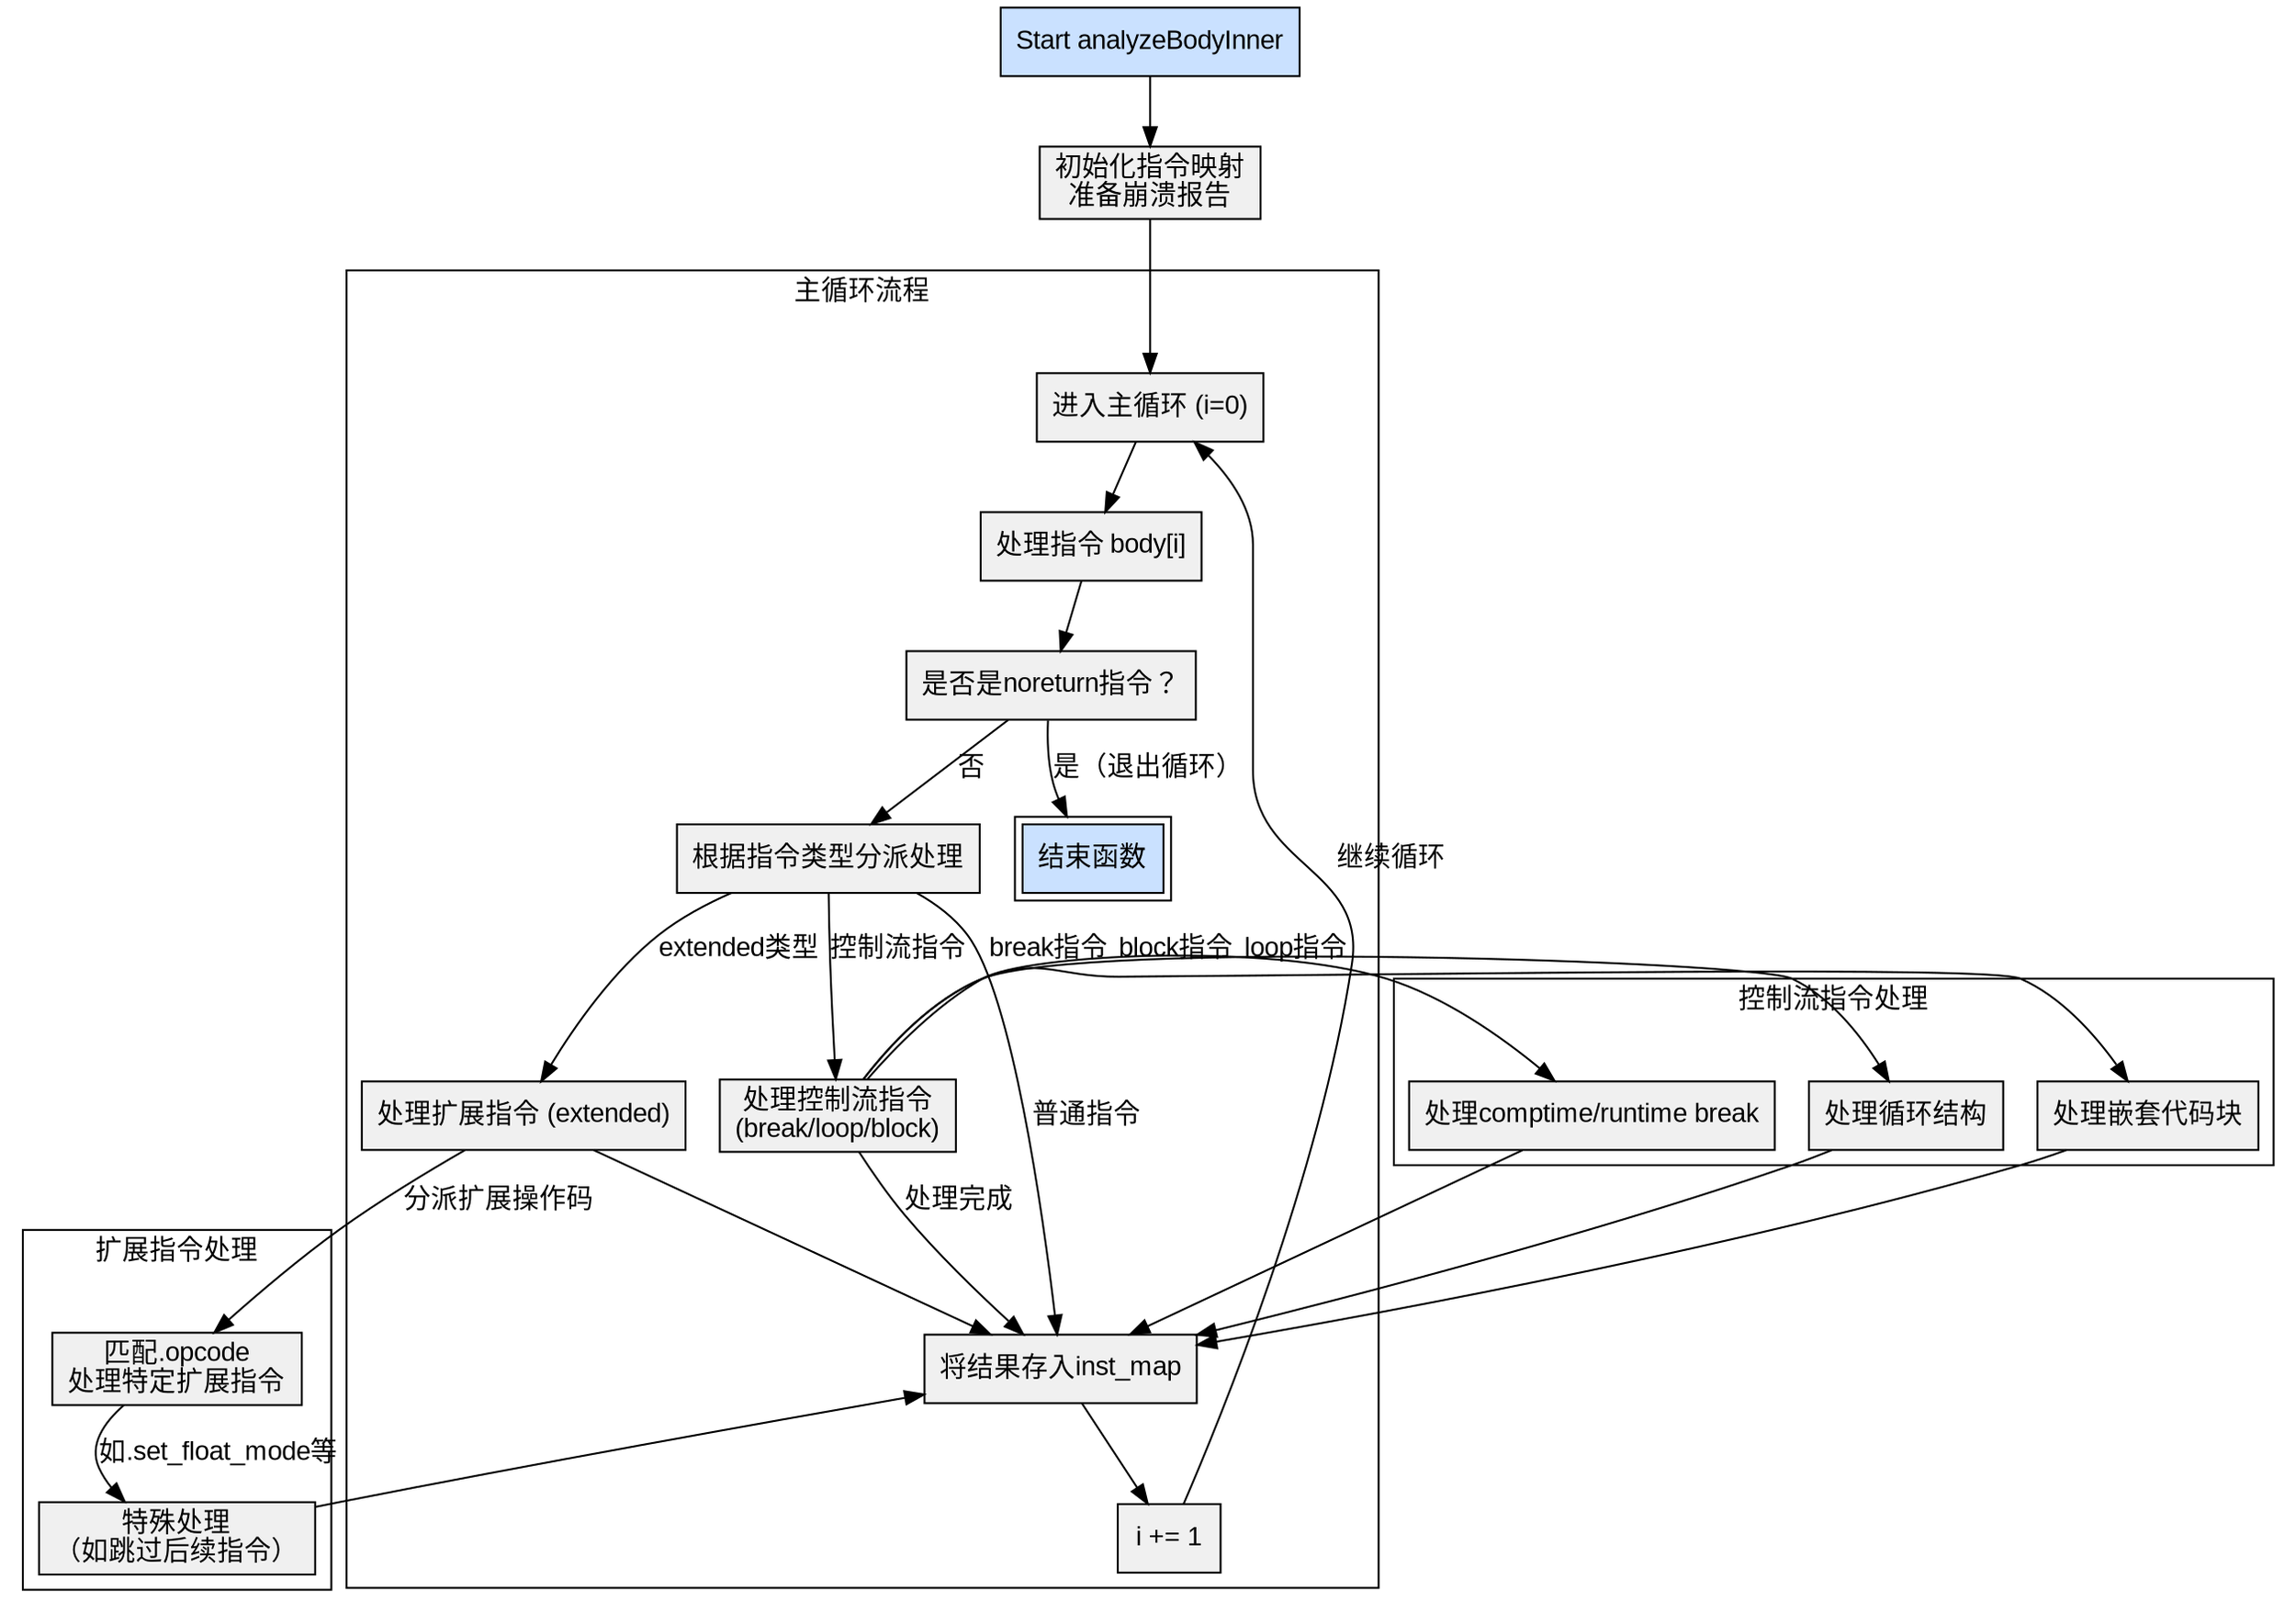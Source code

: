 
digraph analyzeBodyInner {
    node [shape=rectangle, fontname="Arial", style=filled, fillcolor="#f0f0f0"];
    edge [fontname="Arial"];

    start [label="Start analyzeBodyInner", fillcolor="#cae1ff"];
    init [label="初始化指令映射\n准备崩溃报告"];
    loop_start [label="进入主循环 (i=0)"];
    process_inst [label="处理指令 body[i]"];
    check_noreturn [label="是否是noreturn指令？"];
    handle_inst [label="根据指令类型分派处理"];
    extended_inst [label="处理扩展指令 (extended)"];
    control_flow [label="处理控制流指令\n(break/loop/block)"];
    map_put [label="将结果存入inst_map"];
    increment_i [label="i += 1"];
    end [label="结束函数", fillcolor="#cae1ff"];

    subgraph cluster_main_loop {
        label="主循环流程";
        loop_start -> process_inst;
        process_inst -> check_noreturn;
        check_noreturn -> handle_inst [label="否"];
        check_noreturn -> end [label="是（退出循环）"];
        handle_inst -> extended_inst [label="extended类型"];
        handle_inst -> control_flow [label="控制流指令"];
        handle_inst -> map_put [label="普通指令"];
        extended_inst -> map_put;
        control_flow -> map_put [label="处理完成"];
        map_put -> increment_i;
        increment_i -> loop_start [label="继续循环"];
    }

    subgraph cluster_extended {
        label="扩展指令处理";
        extended_inst -> extended_opcode [label="分派扩展操作码"];
        extended_opcode [label="匹配.opcode\n处理特定扩展指令"];
        extended_opcode -> handle_special [label="如.set_float_mode等"];
        handle_special [label="特殊处理\n（如跳过后续指令）"];
        handle_special -> map_put;
    }

    subgraph cluster_control {
        label="控制流指令处理";
        control_flow -> handle_break [label="break指令"];
        handle_break [label="处理comptime/runtime break"];
        control_flow -> handle_loop [label="loop指令"];
        handle_loop [label="处理循环结构"];
        control_flow -> handle_block [label="block指令"];
        handle_block [label="处理嵌套代码块"];
        handle_break -> map_put;
        handle_loop -> map_put;
        handle_block -> map_put;
    }

    start -> init;
    init -> loop_start;
    end [peripheries=2];
}
